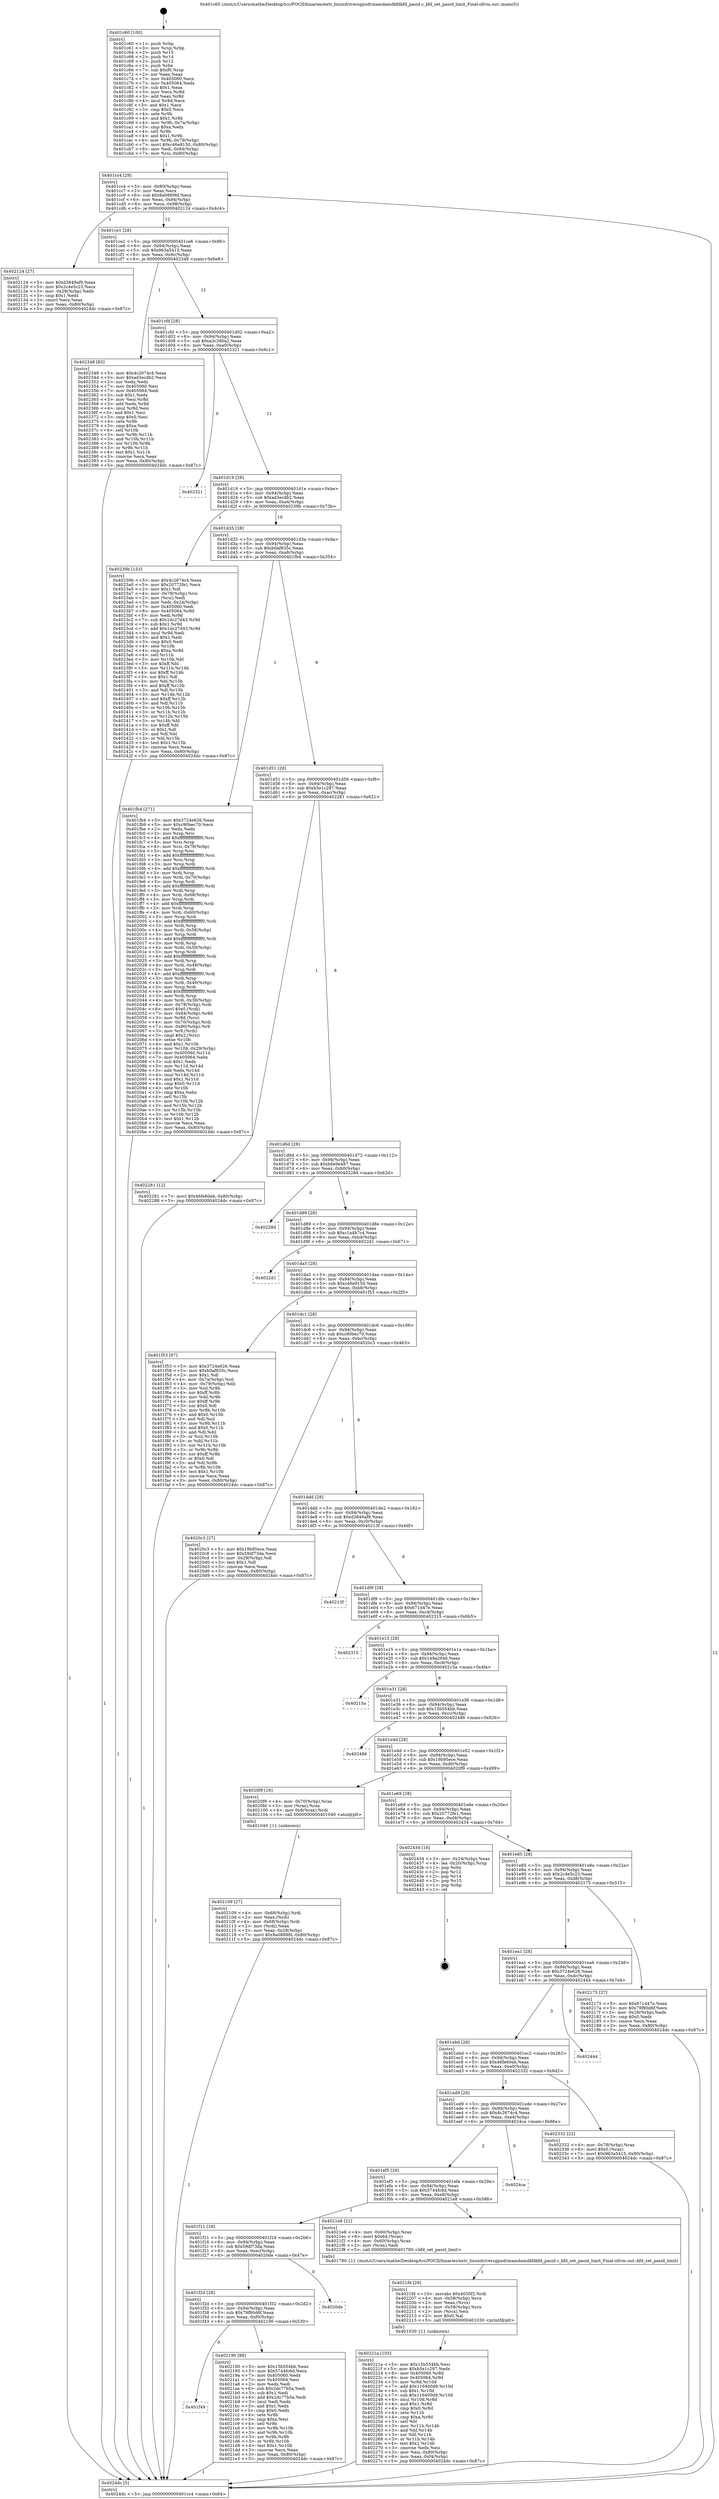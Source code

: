 digraph "0x401c60" {
  label = "0x401c60 (/mnt/c/Users/mathe/Desktop/tcc/POCII/binaries/extr_linuxdriversgpudrmamdamdkfdkfd_pasid.c_kfd_set_pasid_limit_Final-ollvm.out::main(0))"
  labelloc = "t"
  node[shape=record]

  Entry [label="",width=0.3,height=0.3,shape=circle,fillcolor=black,style=filled]
  "0x401cc4" [label="{
     0x401cc4 [29]\l
     | [instrs]\l
     &nbsp;&nbsp;0x401cc4 \<+3\>: mov -0x80(%rbp),%eax\l
     &nbsp;&nbsp;0x401cc7 \<+2\>: mov %eax,%ecx\l
     &nbsp;&nbsp;0x401cc9 \<+6\>: sub $0x8a0889fd,%ecx\l
     &nbsp;&nbsp;0x401ccf \<+6\>: mov %eax,-0x94(%rbp)\l
     &nbsp;&nbsp;0x401cd5 \<+6\>: mov %ecx,-0x98(%rbp)\l
     &nbsp;&nbsp;0x401cdb \<+6\>: je 0000000000402124 \<main+0x4c4\>\l
  }"]
  "0x402124" [label="{
     0x402124 [27]\l
     | [instrs]\l
     &nbsp;&nbsp;0x402124 \<+5\>: mov $0xd3849af9,%eax\l
     &nbsp;&nbsp;0x402129 \<+5\>: mov $0x2c4e5c23,%ecx\l
     &nbsp;&nbsp;0x40212e \<+3\>: mov -0x28(%rbp),%edx\l
     &nbsp;&nbsp;0x402131 \<+3\>: cmp $0x1,%edx\l
     &nbsp;&nbsp;0x402134 \<+3\>: cmovl %ecx,%eax\l
     &nbsp;&nbsp;0x402137 \<+3\>: mov %eax,-0x80(%rbp)\l
     &nbsp;&nbsp;0x40213a \<+5\>: jmp 00000000004024dc \<main+0x87c\>\l
  }"]
  "0x401ce1" [label="{
     0x401ce1 [28]\l
     | [instrs]\l
     &nbsp;&nbsp;0x401ce1 \<+5\>: jmp 0000000000401ce6 \<main+0x86\>\l
     &nbsp;&nbsp;0x401ce6 \<+6\>: mov -0x94(%rbp),%eax\l
     &nbsp;&nbsp;0x401cec \<+5\>: sub $0x963a5415,%eax\l
     &nbsp;&nbsp;0x401cf1 \<+6\>: mov %eax,-0x9c(%rbp)\l
     &nbsp;&nbsp;0x401cf7 \<+6\>: je 0000000000402348 \<main+0x6e8\>\l
  }"]
  Exit [label="",width=0.3,height=0.3,shape=circle,fillcolor=black,style=filled,peripheries=2]
  "0x402348" [label="{
     0x402348 [83]\l
     | [instrs]\l
     &nbsp;&nbsp;0x402348 \<+5\>: mov $0x4c2674c4,%eax\l
     &nbsp;&nbsp;0x40234d \<+5\>: mov $0xad3ecdb2,%ecx\l
     &nbsp;&nbsp;0x402352 \<+2\>: xor %edx,%edx\l
     &nbsp;&nbsp;0x402354 \<+7\>: mov 0x405060,%esi\l
     &nbsp;&nbsp;0x40235b \<+7\>: mov 0x405064,%edi\l
     &nbsp;&nbsp;0x402362 \<+3\>: sub $0x1,%edx\l
     &nbsp;&nbsp;0x402365 \<+3\>: mov %esi,%r8d\l
     &nbsp;&nbsp;0x402368 \<+3\>: add %edx,%r8d\l
     &nbsp;&nbsp;0x40236b \<+4\>: imul %r8d,%esi\l
     &nbsp;&nbsp;0x40236f \<+3\>: and $0x1,%esi\l
     &nbsp;&nbsp;0x402372 \<+3\>: cmp $0x0,%esi\l
     &nbsp;&nbsp;0x402375 \<+4\>: sete %r9b\l
     &nbsp;&nbsp;0x402379 \<+3\>: cmp $0xa,%edi\l
     &nbsp;&nbsp;0x40237c \<+4\>: setl %r10b\l
     &nbsp;&nbsp;0x402380 \<+3\>: mov %r9b,%r11b\l
     &nbsp;&nbsp;0x402383 \<+3\>: and %r10b,%r11b\l
     &nbsp;&nbsp;0x402386 \<+3\>: xor %r10b,%r9b\l
     &nbsp;&nbsp;0x402389 \<+3\>: or %r9b,%r11b\l
     &nbsp;&nbsp;0x40238c \<+4\>: test $0x1,%r11b\l
     &nbsp;&nbsp;0x402390 \<+3\>: cmovne %ecx,%eax\l
     &nbsp;&nbsp;0x402393 \<+3\>: mov %eax,-0x80(%rbp)\l
     &nbsp;&nbsp;0x402396 \<+5\>: jmp 00000000004024dc \<main+0x87c\>\l
  }"]
  "0x401cfd" [label="{
     0x401cfd [28]\l
     | [instrs]\l
     &nbsp;&nbsp;0x401cfd \<+5\>: jmp 0000000000401d02 \<main+0xa2\>\l
     &nbsp;&nbsp;0x401d02 \<+6\>: mov -0x94(%rbp),%eax\l
     &nbsp;&nbsp;0x401d08 \<+5\>: sub $0xa3c3d0a2,%eax\l
     &nbsp;&nbsp;0x401d0d \<+6\>: mov %eax,-0xa0(%rbp)\l
     &nbsp;&nbsp;0x401d13 \<+6\>: je 0000000000402321 \<main+0x6c1\>\l
  }"]
  "0x40221a" [label="{
     0x40221a [103]\l
     | [instrs]\l
     &nbsp;&nbsp;0x40221a \<+5\>: mov $0x15b554bb,%esi\l
     &nbsp;&nbsp;0x40221f \<+5\>: mov $0xb5e1c297,%edx\l
     &nbsp;&nbsp;0x402224 \<+8\>: mov 0x405060,%r8d\l
     &nbsp;&nbsp;0x40222c \<+8\>: mov 0x405064,%r9d\l
     &nbsp;&nbsp;0x402234 \<+3\>: mov %r8d,%r10d\l
     &nbsp;&nbsp;0x402237 \<+7\>: add $0x116400d9,%r10d\l
     &nbsp;&nbsp;0x40223e \<+4\>: sub $0x1,%r10d\l
     &nbsp;&nbsp;0x402242 \<+7\>: sub $0x116400d9,%r10d\l
     &nbsp;&nbsp;0x402249 \<+4\>: imul %r10d,%r8d\l
     &nbsp;&nbsp;0x40224d \<+4\>: and $0x1,%r8d\l
     &nbsp;&nbsp;0x402251 \<+4\>: cmp $0x0,%r8d\l
     &nbsp;&nbsp;0x402255 \<+4\>: sete %r11b\l
     &nbsp;&nbsp;0x402259 \<+4\>: cmp $0xa,%r9d\l
     &nbsp;&nbsp;0x40225d \<+3\>: setl %bl\l
     &nbsp;&nbsp;0x402260 \<+3\>: mov %r11b,%r14b\l
     &nbsp;&nbsp;0x402263 \<+3\>: and %bl,%r14b\l
     &nbsp;&nbsp;0x402266 \<+3\>: xor %bl,%r11b\l
     &nbsp;&nbsp;0x402269 \<+3\>: or %r11b,%r14b\l
     &nbsp;&nbsp;0x40226c \<+4\>: test $0x1,%r14b\l
     &nbsp;&nbsp;0x402270 \<+3\>: cmovne %edx,%esi\l
     &nbsp;&nbsp;0x402273 \<+3\>: mov %esi,-0x80(%rbp)\l
     &nbsp;&nbsp;0x402276 \<+6\>: mov %eax,-0xf4(%rbp)\l
     &nbsp;&nbsp;0x40227c \<+5\>: jmp 00000000004024dc \<main+0x87c\>\l
  }"]
  "0x402321" [label="{
     0x402321\l
  }", style=dashed]
  "0x401d19" [label="{
     0x401d19 [28]\l
     | [instrs]\l
     &nbsp;&nbsp;0x401d19 \<+5\>: jmp 0000000000401d1e \<main+0xbe\>\l
     &nbsp;&nbsp;0x401d1e \<+6\>: mov -0x94(%rbp),%eax\l
     &nbsp;&nbsp;0x401d24 \<+5\>: sub $0xad3ecdb2,%eax\l
     &nbsp;&nbsp;0x401d29 \<+6\>: mov %eax,-0xa4(%rbp)\l
     &nbsp;&nbsp;0x401d2f \<+6\>: je 000000000040239b \<main+0x73b\>\l
  }"]
  "0x4021fd" [label="{
     0x4021fd [29]\l
     | [instrs]\l
     &nbsp;&nbsp;0x4021fd \<+10\>: movabs $0x4030f2,%rdi\l
     &nbsp;&nbsp;0x402207 \<+4\>: mov -0x58(%rbp),%rcx\l
     &nbsp;&nbsp;0x40220b \<+2\>: mov %eax,(%rcx)\l
     &nbsp;&nbsp;0x40220d \<+4\>: mov -0x58(%rbp),%rcx\l
     &nbsp;&nbsp;0x402211 \<+2\>: mov (%rcx),%esi\l
     &nbsp;&nbsp;0x402213 \<+2\>: mov $0x0,%al\l
     &nbsp;&nbsp;0x402215 \<+5\>: call 0000000000401030 \<printf@plt\>\l
     | [calls]\l
     &nbsp;&nbsp;0x401030 \{1\} (unknown)\l
  }"]
  "0x40239b" [label="{
     0x40239b [153]\l
     | [instrs]\l
     &nbsp;&nbsp;0x40239b \<+5\>: mov $0x4c2674c4,%eax\l
     &nbsp;&nbsp;0x4023a0 \<+5\>: mov $0x20772fe1,%ecx\l
     &nbsp;&nbsp;0x4023a5 \<+2\>: mov $0x1,%dl\l
     &nbsp;&nbsp;0x4023a7 \<+4\>: mov -0x78(%rbp),%rsi\l
     &nbsp;&nbsp;0x4023ab \<+2\>: mov (%rsi),%edi\l
     &nbsp;&nbsp;0x4023ad \<+3\>: mov %edi,-0x24(%rbp)\l
     &nbsp;&nbsp;0x4023b0 \<+7\>: mov 0x405060,%edi\l
     &nbsp;&nbsp;0x4023b7 \<+8\>: mov 0x405064,%r8d\l
     &nbsp;&nbsp;0x4023bf \<+3\>: mov %edi,%r9d\l
     &nbsp;&nbsp;0x4023c2 \<+7\>: sub $0x1dc27d43,%r9d\l
     &nbsp;&nbsp;0x4023c9 \<+4\>: sub $0x1,%r9d\l
     &nbsp;&nbsp;0x4023cd \<+7\>: add $0x1dc27d43,%r9d\l
     &nbsp;&nbsp;0x4023d4 \<+4\>: imul %r9d,%edi\l
     &nbsp;&nbsp;0x4023d8 \<+3\>: and $0x1,%edi\l
     &nbsp;&nbsp;0x4023db \<+3\>: cmp $0x0,%edi\l
     &nbsp;&nbsp;0x4023de \<+4\>: sete %r10b\l
     &nbsp;&nbsp;0x4023e2 \<+4\>: cmp $0xa,%r8d\l
     &nbsp;&nbsp;0x4023e6 \<+4\>: setl %r11b\l
     &nbsp;&nbsp;0x4023ea \<+3\>: mov %r10b,%bl\l
     &nbsp;&nbsp;0x4023ed \<+3\>: xor $0xff,%bl\l
     &nbsp;&nbsp;0x4023f0 \<+3\>: mov %r11b,%r14b\l
     &nbsp;&nbsp;0x4023f3 \<+4\>: xor $0xff,%r14b\l
     &nbsp;&nbsp;0x4023f7 \<+3\>: xor $0x1,%dl\l
     &nbsp;&nbsp;0x4023fa \<+3\>: mov %bl,%r15b\l
     &nbsp;&nbsp;0x4023fd \<+4\>: and $0xff,%r15b\l
     &nbsp;&nbsp;0x402401 \<+3\>: and %dl,%r10b\l
     &nbsp;&nbsp;0x402404 \<+3\>: mov %r14b,%r12b\l
     &nbsp;&nbsp;0x402407 \<+4\>: and $0xff,%r12b\l
     &nbsp;&nbsp;0x40240b \<+3\>: and %dl,%r11b\l
     &nbsp;&nbsp;0x40240e \<+3\>: or %r10b,%r15b\l
     &nbsp;&nbsp;0x402411 \<+3\>: or %r11b,%r12b\l
     &nbsp;&nbsp;0x402414 \<+3\>: xor %r12b,%r15b\l
     &nbsp;&nbsp;0x402417 \<+3\>: or %r14b,%bl\l
     &nbsp;&nbsp;0x40241a \<+3\>: xor $0xff,%bl\l
     &nbsp;&nbsp;0x40241d \<+3\>: or $0x1,%dl\l
     &nbsp;&nbsp;0x402420 \<+2\>: and %dl,%bl\l
     &nbsp;&nbsp;0x402422 \<+3\>: or %bl,%r15b\l
     &nbsp;&nbsp;0x402425 \<+4\>: test $0x1,%r15b\l
     &nbsp;&nbsp;0x402429 \<+3\>: cmovne %ecx,%eax\l
     &nbsp;&nbsp;0x40242c \<+3\>: mov %eax,-0x80(%rbp)\l
     &nbsp;&nbsp;0x40242f \<+5\>: jmp 00000000004024dc \<main+0x87c\>\l
  }"]
  "0x401d35" [label="{
     0x401d35 [28]\l
     | [instrs]\l
     &nbsp;&nbsp;0x401d35 \<+5\>: jmp 0000000000401d3a \<main+0xda\>\l
     &nbsp;&nbsp;0x401d3a \<+6\>: mov -0x94(%rbp),%eax\l
     &nbsp;&nbsp;0x401d40 \<+5\>: sub $0xb0af835c,%eax\l
     &nbsp;&nbsp;0x401d45 \<+6\>: mov %eax,-0xa8(%rbp)\l
     &nbsp;&nbsp;0x401d4b \<+6\>: je 0000000000401fb4 \<main+0x354\>\l
  }"]
  "0x401f49" [label="{
     0x401f49\l
  }", style=dashed]
  "0x401fb4" [label="{
     0x401fb4 [271]\l
     | [instrs]\l
     &nbsp;&nbsp;0x401fb4 \<+5\>: mov $0x3724e626,%eax\l
     &nbsp;&nbsp;0x401fb9 \<+5\>: mov $0xc90bec70,%ecx\l
     &nbsp;&nbsp;0x401fbe \<+2\>: xor %edx,%edx\l
     &nbsp;&nbsp;0x401fc0 \<+3\>: mov %rsp,%rsi\l
     &nbsp;&nbsp;0x401fc3 \<+4\>: add $0xfffffffffffffff0,%rsi\l
     &nbsp;&nbsp;0x401fc7 \<+3\>: mov %rsi,%rsp\l
     &nbsp;&nbsp;0x401fca \<+4\>: mov %rsi,-0x78(%rbp)\l
     &nbsp;&nbsp;0x401fce \<+3\>: mov %rsp,%rsi\l
     &nbsp;&nbsp;0x401fd1 \<+4\>: add $0xfffffffffffffff0,%rsi\l
     &nbsp;&nbsp;0x401fd5 \<+3\>: mov %rsi,%rsp\l
     &nbsp;&nbsp;0x401fd8 \<+3\>: mov %rsp,%rdi\l
     &nbsp;&nbsp;0x401fdb \<+4\>: add $0xfffffffffffffff0,%rdi\l
     &nbsp;&nbsp;0x401fdf \<+3\>: mov %rdi,%rsp\l
     &nbsp;&nbsp;0x401fe2 \<+4\>: mov %rdi,-0x70(%rbp)\l
     &nbsp;&nbsp;0x401fe6 \<+3\>: mov %rsp,%rdi\l
     &nbsp;&nbsp;0x401fe9 \<+4\>: add $0xfffffffffffffff0,%rdi\l
     &nbsp;&nbsp;0x401fed \<+3\>: mov %rdi,%rsp\l
     &nbsp;&nbsp;0x401ff0 \<+4\>: mov %rdi,-0x68(%rbp)\l
     &nbsp;&nbsp;0x401ff4 \<+3\>: mov %rsp,%rdi\l
     &nbsp;&nbsp;0x401ff7 \<+4\>: add $0xfffffffffffffff0,%rdi\l
     &nbsp;&nbsp;0x401ffb \<+3\>: mov %rdi,%rsp\l
     &nbsp;&nbsp;0x401ffe \<+4\>: mov %rdi,-0x60(%rbp)\l
     &nbsp;&nbsp;0x402002 \<+3\>: mov %rsp,%rdi\l
     &nbsp;&nbsp;0x402005 \<+4\>: add $0xfffffffffffffff0,%rdi\l
     &nbsp;&nbsp;0x402009 \<+3\>: mov %rdi,%rsp\l
     &nbsp;&nbsp;0x40200c \<+4\>: mov %rdi,-0x58(%rbp)\l
     &nbsp;&nbsp;0x402010 \<+3\>: mov %rsp,%rdi\l
     &nbsp;&nbsp;0x402013 \<+4\>: add $0xfffffffffffffff0,%rdi\l
     &nbsp;&nbsp;0x402017 \<+3\>: mov %rdi,%rsp\l
     &nbsp;&nbsp;0x40201a \<+4\>: mov %rdi,-0x50(%rbp)\l
     &nbsp;&nbsp;0x40201e \<+3\>: mov %rsp,%rdi\l
     &nbsp;&nbsp;0x402021 \<+4\>: add $0xfffffffffffffff0,%rdi\l
     &nbsp;&nbsp;0x402025 \<+3\>: mov %rdi,%rsp\l
     &nbsp;&nbsp;0x402028 \<+4\>: mov %rdi,-0x48(%rbp)\l
     &nbsp;&nbsp;0x40202c \<+3\>: mov %rsp,%rdi\l
     &nbsp;&nbsp;0x40202f \<+4\>: add $0xfffffffffffffff0,%rdi\l
     &nbsp;&nbsp;0x402033 \<+3\>: mov %rdi,%rsp\l
     &nbsp;&nbsp;0x402036 \<+4\>: mov %rdi,-0x40(%rbp)\l
     &nbsp;&nbsp;0x40203a \<+3\>: mov %rsp,%rdi\l
     &nbsp;&nbsp;0x40203d \<+4\>: add $0xfffffffffffffff0,%rdi\l
     &nbsp;&nbsp;0x402041 \<+3\>: mov %rdi,%rsp\l
     &nbsp;&nbsp;0x402044 \<+4\>: mov %rdi,-0x38(%rbp)\l
     &nbsp;&nbsp;0x402048 \<+4\>: mov -0x78(%rbp),%rdi\l
     &nbsp;&nbsp;0x40204c \<+6\>: movl $0x0,(%rdi)\l
     &nbsp;&nbsp;0x402052 \<+7\>: mov -0x84(%rbp),%r8d\l
     &nbsp;&nbsp;0x402059 \<+3\>: mov %r8d,(%rsi)\l
     &nbsp;&nbsp;0x40205c \<+4\>: mov -0x70(%rbp),%rdi\l
     &nbsp;&nbsp;0x402060 \<+7\>: mov -0x90(%rbp),%r9\l
     &nbsp;&nbsp;0x402067 \<+3\>: mov %r9,(%rdi)\l
     &nbsp;&nbsp;0x40206a \<+3\>: cmpl $0x2,(%rsi)\l
     &nbsp;&nbsp;0x40206d \<+4\>: setne %r10b\l
     &nbsp;&nbsp;0x402071 \<+4\>: and $0x1,%r10b\l
     &nbsp;&nbsp;0x402075 \<+4\>: mov %r10b,-0x29(%rbp)\l
     &nbsp;&nbsp;0x402079 \<+8\>: mov 0x405060,%r11d\l
     &nbsp;&nbsp;0x402081 \<+7\>: mov 0x405064,%ebx\l
     &nbsp;&nbsp;0x402088 \<+3\>: sub $0x1,%edx\l
     &nbsp;&nbsp;0x40208b \<+3\>: mov %r11d,%r14d\l
     &nbsp;&nbsp;0x40208e \<+3\>: add %edx,%r14d\l
     &nbsp;&nbsp;0x402091 \<+4\>: imul %r14d,%r11d\l
     &nbsp;&nbsp;0x402095 \<+4\>: and $0x1,%r11d\l
     &nbsp;&nbsp;0x402099 \<+4\>: cmp $0x0,%r11d\l
     &nbsp;&nbsp;0x40209d \<+4\>: sete %r10b\l
     &nbsp;&nbsp;0x4020a1 \<+3\>: cmp $0xa,%ebx\l
     &nbsp;&nbsp;0x4020a4 \<+4\>: setl %r15b\l
     &nbsp;&nbsp;0x4020a8 \<+3\>: mov %r10b,%r12b\l
     &nbsp;&nbsp;0x4020ab \<+3\>: and %r15b,%r12b\l
     &nbsp;&nbsp;0x4020ae \<+3\>: xor %r15b,%r10b\l
     &nbsp;&nbsp;0x4020b1 \<+3\>: or %r10b,%r12b\l
     &nbsp;&nbsp;0x4020b4 \<+4\>: test $0x1,%r12b\l
     &nbsp;&nbsp;0x4020b8 \<+3\>: cmovne %ecx,%eax\l
     &nbsp;&nbsp;0x4020bb \<+3\>: mov %eax,-0x80(%rbp)\l
     &nbsp;&nbsp;0x4020be \<+5\>: jmp 00000000004024dc \<main+0x87c\>\l
  }"]
  "0x401d51" [label="{
     0x401d51 [28]\l
     | [instrs]\l
     &nbsp;&nbsp;0x401d51 \<+5\>: jmp 0000000000401d56 \<main+0xf6\>\l
     &nbsp;&nbsp;0x401d56 \<+6\>: mov -0x94(%rbp),%eax\l
     &nbsp;&nbsp;0x401d5c \<+5\>: sub $0xb5e1c297,%eax\l
     &nbsp;&nbsp;0x401d61 \<+6\>: mov %eax,-0xac(%rbp)\l
     &nbsp;&nbsp;0x401d67 \<+6\>: je 0000000000402281 \<main+0x621\>\l
  }"]
  "0x402190" [label="{
     0x402190 [88]\l
     | [instrs]\l
     &nbsp;&nbsp;0x402190 \<+5\>: mov $0x15b554bb,%eax\l
     &nbsp;&nbsp;0x402195 \<+5\>: mov $0x5744fc6d,%ecx\l
     &nbsp;&nbsp;0x40219a \<+7\>: mov 0x405060,%edx\l
     &nbsp;&nbsp;0x4021a1 \<+7\>: mov 0x405064,%esi\l
     &nbsp;&nbsp;0x4021a8 \<+2\>: mov %edx,%edi\l
     &nbsp;&nbsp;0x4021aa \<+6\>: sub $0x2dc77b5a,%edi\l
     &nbsp;&nbsp;0x4021b0 \<+3\>: sub $0x1,%edi\l
     &nbsp;&nbsp;0x4021b3 \<+6\>: add $0x2dc77b5a,%edi\l
     &nbsp;&nbsp;0x4021b9 \<+3\>: imul %edi,%edx\l
     &nbsp;&nbsp;0x4021bc \<+3\>: and $0x1,%edx\l
     &nbsp;&nbsp;0x4021bf \<+3\>: cmp $0x0,%edx\l
     &nbsp;&nbsp;0x4021c2 \<+4\>: sete %r8b\l
     &nbsp;&nbsp;0x4021c6 \<+3\>: cmp $0xa,%esi\l
     &nbsp;&nbsp;0x4021c9 \<+4\>: setl %r9b\l
     &nbsp;&nbsp;0x4021cd \<+3\>: mov %r8b,%r10b\l
     &nbsp;&nbsp;0x4021d0 \<+3\>: and %r9b,%r10b\l
     &nbsp;&nbsp;0x4021d3 \<+3\>: xor %r9b,%r8b\l
     &nbsp;&nbsp;0x4021d6 \<+3\>: or %r8b,%r10b\l
     &nbsp;&nbsp;0x4021d9 \<+4\>: test $0x1,%r10b\l
     &nbsp;&nbsp;0x4021dd \<+3\>: cmovne %ecx,%eax\l
     &nbsp;&nbsp;0x4021e0 \<+3\>: mov %eax,-0x80(%rbp)\l
     &nbsp;&nbsp;0x4021e3 \<+5\>: jmp 00000000004024dc \<main+0x87c\>\l
  }"]
  "0x402281" [label="{
     0x402281 [12]\l
     | [instrs]\l
     &nbsp;&nbsp;0x402281 \<+7\>: movl $0x46fe60eb,-0x80(%rbp)\l
     &nbsp;&nbsp;0x402288 \<+5\>: jmp 00000000004024dc \<main+0x87c\>\l
  }"]
  "0x401d6d" [label="{
     0x401d6d [28]\l
     | [instrs]\l
     &nbsp;&nbsp;0x401d6d \<+5\>: jmp 0000000000401d72 \<main+0x112\>\l
     &nbsp;&nbsp;0x401d72 \<+6\>: mov -0x94(%rbp),%eax\l
     &nbsp;&nbsp;0x401d78 \<+5\>: sub $0xb6e9e487,%eax\l
     &nbsp;&nbsp;0x401d7d \<+6\>: mov %eax,-0xb0(%rbp)\l
     &nbsp;&nbsp;0x401d83 \<+6\>: je 000000000040228d \<main+0x62d\>\l
  }"]
  "0x401f2d" [label="{
     0x401f2d [28]\l
     | [instrs]\l
     &nbsp;&nbsp;0x401f2d \<+5\>: jmp 0000000000401f32 \<main+0x2d2\>\l
     &nbsp;&nbsp;0x401f32 \<+6\>: mov -0x94(%rbp),%eax\l
     &nbsp;&nbsp;0x401f38 \<+5\>: sub $0x79f80d6f,%eax\l
     &nbsp;&nbsp;0x401f3d \<+6\>: mov %eax,-0xf0(%rbp)\l
     &nbsp;&nbsp;0x401f43 \<+6\>: je 0000000000402190 \<main+0x530\>\l
  }"]
  "0x40228d" [label="{
     0x40228d\l
  }", style=dashed]
  "0x401d89" [label="{
     0x401d89 [28]\l
     | [instrs]\l
     &nbsp;&nbsp;0x401d89 \<+5\>: jmp 0000000000401d8e \<main+0x12e\>\l
     &nbsp;&nbsp;0x401d8e \<+6\>: mov -0x94(%rbp),%eax\l
     &nbsp;&nbsp;0x401d94 \<+5\>: sub $0xc1a4b7c4,%eax\l
     &nbsp;&nbsp;0x401d99 \<+6\>: mov %eax,-0xb4(%rbp)\l
     &nbsp;&nbsp;0x401d9f \<+6\>: je 00000000004022d1 \<main+0x671\>\l
  }"]
  "0x4020de" [label="{
     0x4020de\l
  }", style=dashed]
  "0x4022d1" [label="{
     0x4022d1\l
  }", style=dashed]
  "0x401da5" [label="{
     0x401da5 [28]\l
     | [instrs]\l
     &nbsp;&nbsp;0x401da5 \<+5\>: jmp 0000000000401daa \<main+0x14a\>\l
     &nbsp;&nbsp;0x401daa \<+6\>: mov -0x94(%rbp),%eax\l
     &nbsp;&nbsp;0x401db0 \<+5\>: sub $0xc46e9150,%eax\l
     &nbsp;&nbsp;0x401db5 \<+6\>: mov %eax,-0xb8(%rbp)\l
     &nbsp;&nbsp;0x401dbb \<+6\>: je 0000000000401f53 \<main+0x2f3\>\l
  }"]
  "0x401f11" [label="{
     0x401f11 [28]\l
     | [instrs]\l
     &nbsp;&nbsp;0x401f11 \<+5\>: jmp 0000000000401f16 \<main+0x2b6\>\l
     &nbsp;&nbsp;0x401f16 \<+6\>: mov -0x94(%rbp),%eax\l
     &nbsp;&nbsp;0x401f1c \<+5\>: sub $0x59df73da,%eax\l
     &nbsp;&nbsp;0x401f21 \<+6\>: mov %eax,-0xec(%rbp)\l
     &nbsp;&nbsp;0x401f27 \<+6\>: je 00000000004020de \<main+0x47e\>\l
  }"]
  "0x401f53" [label="{
     0x401f53 [97]\l
     | [instrs]\l
     &nbsp;&nbsp;0x401f53 \<+5\>: mov $0x3724e626,%eax\l
     &nbsp;&nbsp;0x401f58 \<+5\>: mov $0xb0af835c,%ecx\l
     &nbsp;&nbsp;0x401f5d \<+2\>: mov $0x1,%dl\l
     &nbsp;&nbsp;0x401f5f \<+4\>: mov -0x7a(%rbp),%sil\l
     &nbsp;&nbsp;0x401f63 \<+4\>: mov -0x79(%rbp),%dil\l
     &nbsp;&nbsp;0x401f67 \<+3\>: mov %sil,%r8b\l
     &nbsp;&nbsp;0x401f6a \<+4\>: xor $0xff,%r8b\l
     &nbsp;&nbsp;0x401f6e \<+3\>: mov %dil,%r9b\l
     &nbsp;&nbsp;0x401f71 \<+4\>: xor $0xff,%r9b\l
     &nbsp;&nbsp;0x401f75 \<+3\>: xor $0x0,%dl\l
     &nbsp;&nbsp;0x401f78 \<+3\>: mov %r8b,%r10b\l
     &nbsp;&nbsp;0x401f7b \<+4\>: and $0x0,%r10b\l
     &nbsp;&nbsp;0x401f7f \<+3\>: and %dl,%sil\l
     &nbsp;&nbsp;0x401f82 \<+3\>: mov %r9b,%r11b\l
     &nbsp;&nbsp;0x401f85 \<+4\>: and $0x0,%r11b\l
     &nbsp;&nbsp;0x401f89 \<+3\>: and %dl,%dil\l
     &nbsp;&nbsp;0x401f8c \<+3\>: or %sil,%r10b\l
     &nbsp;&nbsp;0x401f8f \<+3\>: or %dil,%r11b\l
     &nbsp;&nbsp;0x401f92 \<+3\>: xor %r11b,%r10b\l
     &nbsp;&nbsp;0x401f95 \<+3\>: or %r9b,%r8b\l
     &nbsp;&nbsp;0x401f98 \<+4\>: xor $0xff,%r8b\l
     &nbsp;&nbsp;0x401f9c \<+3\>: or $0x0,%dl\l
     &nbsp;&nbsp;0x401f9f \<+3\>: and %dl,%r8b\l
     &nbsp;&nbsp;0x401fa2 \<+3\>: or %r8b,%r10b\l
     &nbsp;&nbsp;0x401fa5 \<+4\>: test $0x1,%r10b\l
     &nbsp;&nbsp;0x401fa9 \<+3\>: cmovne %ecx,%eax\l
     &nbsp;&nbsp;0x401fac \<+3\>: mov %eax,-0x80(%rbp)\l
     &nbsp;&nbsp;0x401faf \<+5\>: jmp 00000000004024dc \<main+0x87c\>\l
  }"]
  "0x401dc1" [label="{
     0x401dc1 [28]\l
     | [instrs]\l
     &nbsp;&nbsp;0x401dc1 \<+5\>: jmp 0000000000401dc6 \<main+0x166\>\l
     &nbsp;&nbsp;0x401dc6 \<+6\>: mov -0x94(%rbp),%eax\l
     &nbsp;&nbsp;0x401dcc \<+5\>: sub $0xc90bec70,%eax\l
     &nbsp;&nbsp;0x401dd1 \<+6\>: mov %eax,-0xbc(%rbp)\l
     &nbsp;&nbsp;0x401dd7 \<+6\>: je 00000000004020c3 \<main+0x463\>\l
  }"]
  "0x4024dc" [label="{
     0x4024dc [5]\l
     | [instrs]\l
     &nbsp;&nbsp;0x4024dc \<+5\>: jmp 0000000000401cc4 \<main+0x64\>\l
  }"]
  "0x401c60" [label="{
     0x401c60 [100]\l
     | [instrs]\l
     &nbsp;&nbsp;0x401c60 \<+1\>: push %rbp\l
     &nbsp;&nbsp;0x401c61 \<+3\>: mov %rsp,%rbp\l
     &nbsp;&nbsp;0x401c64 \<+2\>: push %r15\l
     &nbsp;&nbsp;0x401c66 \<+2\>: push %r14\l
     &nbsp;&nbsp;0x401c68 \<+2\>: push %r12\l
     &nbsp;&nbsp;0x401c6a \<+1\>: push %rbx\l
     &nbsp;&nbsp;0x401c6b \<+7\>: sub $0xf0,%rsp\l
     &nbsp;&nbsp;0x401c72 \<+2\>: xor %eax,%eax\l
     &nbsp;&nbsp;0x401c74 \<+7\>: mov 0x405060,%ecx\l
     &nbsp;&nbsp;0x401c7b \<+7\>: mov 0x405064,%edx\l
     &nbsp;&nbsp;0x401c82 \<+3\>: sub $0x1,%eax\l
     &nbsp;&nbsp;0x401c85 \<+3\>: mov %ecx,%r8d\l
     &nbsp;&nbsp;0x401c88 \<+3\>: add %eax,%r8d\l
     &nbsp;&nbsp;0x401c8b \<+4\>: imul %r8d,%ecx\l
     &nbsp;&nbsp;0x401c8f \<+3\>: and $0x1,%ecx\l
     &nbsp;&nbsp;0x401c92 \<+3\>: cmp $0x0,%ecx\l
     &nbsp;&nbsp;0x401c95 \<+4\>: sete %r9b\l
     &nbsp;&nbsp;0x401c99 \<+4\>: and $0x1,%r9b\l
     &nbsp;&nbsp;0x401c9d \<+4\>: mov %r9b,-0x7a(%rbp)\l
     &nbsp;&nbsp;0x401ca1 \<+3\>: cmp $0xa,%edx\l
     &nbsp;&nbsp;0x401ca4 \<+4\>: setl %r9b\l
     &nbsp;&nbsp;0x401ca8 \<+4\>: and $0x1,%r9b\l
     &nbsp;&nbsp;0x401cac \<+4\>: mov %r9b,-0x79(%rbp)\l
     &nbsp;&nbsp;0x401cb0 \<+7\>: movl $0xc46e9150,-0x80(%rbp)\l
     &nbsp;&nbsp;0x401cb7 \<+6\>: mov %edi,-0x84(%rbp)\l
     &nbsp;&nbsp;0x401cbd \<+7\>: mov %rsi,-0x90(%rbp)\l
  }"]
  "0x4021e8" [label="{
     0x4021e8 [21]\l
     | [instrs]\l
     &nbsp;&nbsp;0x4021e8 \<+4\>: mov -0x60(%rbp),%rax\l
     &nbsp;&nbsp;0x4021ec \<+6\>: movl $0x64,(%rax)\l
     &nbsp;&nbsp;0x4021f2 \<+4\>: mov -0x60(%rbp),%rax\l
     &nbsp;&nbsp;0x4021f6 \<+2\>: mov (%rax),%edi\l
     &nbsp;&nbsp;0x4021f8 \<+5\>: call 0000000000401780 \<kfd_set_pasid_limit\>\l
     | [calls]\l
     &nbsp;&nbsp;0x401780 \{1\} (/mnt/c/Users/mathe/Desktop/tcc/POCII/binaries/extr_linuxdriversgpudrmamdamdkfdkfd_pasid.c_kfd_set_pasid_limit_Final-ollvm.out::kfd_set_pasid_limit)\l
  }"]
  "0x401ef5" [label="{
     0x401ef5 [28]\l
     | [instrs]\l
     &nbsp;&nbsp;0x401ef5 \<+5\>: jmp 0000000000401efa \<main+0x29a\>\l
     &nbsp;&nbsp;0x401efa \<+6\>: mov -0x94(%rbp),%eax\l
     &nbsp;&nbsp;0x401f00 \<+5\>: sub $0x5744fc6d,%eax\l
     &nbsp;&nbsp;0x401f05 \<+6\>: mov %eax,-0xe8(%rbp)\l
     &nbsp;&nbsp;0x401f0b \<+6\>: je 00000000004021e8 \<main+0x588\>\l
  }"]
  "0x4020c3" [label="{
     0x4020c3 [27]\l
     | [instrs]\l
     &nbsp;&nbsp;0x4020c3 \<+5\>: mov $0x19b95ece,%eax\l
     &nbsp;&nbsp;0x4020c8 \<+5\>: mov $0x59df73da,%ecx\l
     &nbsp;&nbsp;0x4020cd \<+3\>: mov -0x29(%rbp),%dl\l
     &nbsp;&nbsp;0x4020d0 \<+3\>: test $0x1,%dl\l
     &nbsp;&nbsp;0x4020d3 \<+3\>: cmovne %ecx,%eax\l
     &nbsp;&nbsp;0x4020d6 \<+3\>: mov %eax,-0x80(%rbp)\l
     &nbsp;&nbsp;0x4020d9 \<+5\>: jmp 00000000004024dc \<main+0x87c\>\l
  }"]
  "0x401ddd" [label="{
     0x401ddd [28]\l
     | [instrs]\l
     &nbsp;&nbsp;0x401ddd \<+5\>: jmp 0000000000401de2 \<main+0x182\>\l
     &nbsp;&nbsp;0x401de2 \<+6\>: mov -0x94(%rbp),%eax\l
     &nbsp;&nbsp;0x401de8 \<+5\>: sub $0xd3849af9,%eax\l
     &nbsp;&nbsp;0x401ded \<+6\>: mov %eax,-0xc0(%rbp)\l
     &nbsp;&nbsp;0x401df3 \<+6\>: je 000000000040213f \<main+0x4df\>\l
  }"]
  "0x4024ca" [label="{
     0x4024ca\l
  }", style=dashed]
  "0x40213f" [label="{
     0x40213f\l
  }", style=dashed]
  "0x401df9" [label="{
     0x401df9 [28]\l
     | [instrs]\l
     &nbsp;&nbsp;0x401df9 \<+5\>: jmp 0000000000401dfe \<main+0x19e\>\l
     &nbsp;&nbsp;0x401dfe \<+6\>: mov -0x94(%rbp),%eax\l
     &nbsp;&nbsp;0x401e04 \<+5\>: sub $0x671d47e,%eax\l
     &nbsp;&nbsp;0x401e09 \<+6\>: mov %eax,-0xc4(%rbp)\l
     &nbsp;&nbsp;0x401e0f \<+6\>: je 0000000000402315 \<main+0x6b5\>\l
  }"]
  "0x401ed9" [label="{
     0x401ed9 [28]\l
     | [instrs]\l
     &nbsp;&nbsp;0x401ed9 \<+5\>: jmp 0000000000401ede \<main+0x27e\>\l
     &nbsp;&nbsp;0x401ede \<+6\>: mov -0x94(%rbp),%eax\l
     &nbsp;&nbsp;0x401ee4 \<+5\>: sub $0x4c2674c4,%eax\l
     &nbsp;&nbsp;0x401ee9 \<+6\>: mov %eax,-0xe4(%rbp)\l
     &nbsp;&nbsp;0x401eef \<+6\>: je 00000000004024ca \<main+0x86a\>\l
  }"]
  "0x402315" [label="{
     0x402315\l
  }", style=dashed]
  "0x401e15" [label="{
     0x401e15 [28]\l
     | [instrs]\l
     &nbsp;&nbsp;0x401e15 \<+5\>: jmp 0000000000401e1a \<main+0x1ba\>\l
     &nbsp;&nbsp;0x401e1a \<+6\>: mov -0x94(%rbp),%eax\l
     &nbsp;&nbsp;0x401e20 \<+5\>: sub $0x149a2946,%eax\l
     &nbsp;&nbsp;0x401e25 \<+6\>: mov %eax,-0xc8(%rbp)\l
     &nbsp;&nbsp;0x401e2b \<+6\>: je 000000000040215a \<main+0x4fa\>\l
  }"]
  "0x402332" [label="{
     0x402332 [22]\l
     | [instrs]\l
     &nbsp;&nbsp;0x402332 \<+4\>: mov -0x78(%rbp),%rax\l
     &nbsp;&nbsp;0x402336 \<+6\>: movl $0x0,(%rax)\l
     &nbsp;&nbsp;0x40233c \<+7\>: movl $0x963a5415,-0x80(%rbp)\l
     &nbsp;&nbsp;0x402343 \<+5\>: jmp 00000000004024dc \<main+0x87c\>\l
  }"]
  "0x40215a" [label="{
     0x40215a\l
  }", style=dashed]
  "0x401e31" [label="{
     0x401e31 [28]\l
     | [instrs]\l
     &nbsp;&nbsp;0x401e31 \<+5\>: jmp 0000000000401e36 \<main+0x1d6\>\l
     &nbsp;&nbsp;0x401e36 \<+6\>: mov -0x94(%rbp),%eax\l
     &nbsp;&nbsp;0x401e3c \<+5\>: sub $0x15b554bb,%eax\l
     &nbsp;&nbsp;0x401e41 \<+6\>: mov %eax,-0xcc(%rbp)\l
     &nbsp;&nbsp;0x401e47 \<+6\>: je 0000000000402486 \<main+0x826\>\l
  }"]
  "0x401ebd" [label="{
     0x401ebd [28]\l
     | [instrs]\l
     &nbsp;&nbsp;0x401ebd \<+5\>: jmp 0000000000401ec2 \<main+0x262\>\l
     &nbsp;&nbsp;0x401ec2 \<+6\>: mov -0x94(%rbp),%eax\l
     &nbsp;&nbsp;0x401ec8 \<+5\>: sub $0x46fe60eb,%eax\l
     &nbsp;&nbsp;0x401ecd \<+6\>: mov %eax,-0xe0(%rbp)\l
     &nbsp;&nbsp;0x401ed3 \<+6\>: je 0000000000402332 \<main+0x6d2\>\l
  }"]
  "0x402486" [label="{
     0x402486\l
  }", style=dashed]
  "0x401e4d" [label="{
     0x401e4d [28]\l
     | [instrs]\l
     &nbsp;&nbsp;0x401e4d \<+5\>: jmp 0000000000401e52 \<main+0x1f2\>\l
     &nbsp;&nbsp;0x401e52 \<+6\>: mov -0x94(%rbp),%eax\l
     &nbsp;&nbsp;0x401e58 \<+5\>: sub $0x19b95ece,%eax\l
     &nbsp;&nbsp;0x401e5d \<+6\>: mov %eax,-0xd0(%rbp)\l
     &nbsp;&nbsp;0x401e63 \<+6\>: je 00000000004020f9 \<main+0x499\>\l
  }"]
  "0x402444" [label="{
     0x402444\l
  }", style=dashed]
  "0x4020f9" [label="{
     0x4020f9 [16]\l
     | [instrs]\l
     &nbsp;&nbsp;0x4020f9 \<+4\>: mov -0x70(%rbp),%rax\l
     &nbsp;&nbsp;0x4020fd \<+3\>: mov (%rax),%rax\l
     &nbsp;&nbsp;0x402100 \<+4\>: mov 0x8(%rax),%rdi\l
     &nbsp;&nbsp;0x402104 \<+5\>: call 0000000000401040 \<atoi@plt\>\l
     | [calls]\l
     &nbsp;&nbsp;0x401040 \{1\} (unknown)\l
  }"]
  "0x401e69" [label="{
     0x401e69 [28]\l
     | [instrs]\l
     &nbsp;&nbsp;0x401e69 \<+5\>: jmp 0000000000401e6e \<main+0x20e\>\l
     &nbsp;&nbsp;0x401e6e \<+6\>: mov -0x94(%rbp),%eax\l
     &nbsp;&nbsp;0x401e74 \<+5\>: sub $0x20772fe1,%eax\l
     &nbsp;&nbsp;0x401e79 \<+6\>: mov %eax,-0xd4(%rbp)\l
     &nbsp;&nbsp;0x401e7f \<+6\>: je 0000000000402434 \<main+0x7d4\>\l
  }"]
  "0x402109" [label="{
     0x402109 [27]\l
     | [instrs]\l
     &nbsp;&nbsp;0x402109 \<+4\>: mov -0x68(%rbp),%rdi\l
     &nbsp;&nbsp;0x40210d \<+2\>: mov %eax,(%rdi)\l
     &nbsp;&nbsp;0x40210f \<+4\>: mov -0x68(%rbp),%rdi\l
     &nbsp;&nbsp;0x402113 \<+2\>: mov (%rdi),%eax\l
     &nbsp;&nbsp;0x402115 \<+3\>: mov %eax,-0x28(%rbp)\l
     &nbsp;&nbsp;0x402118 \<+7\>: movl $0x8a0889fd,-0x80(%rbp)\l
     &nbsp;&nbsp;0x40211f \<+5\>: jmp 00000000004024dc \<main+0x87c\>\l
  }"]
  "0x401ea1" [label="{
     0x401ea1 [28]\l
     | [instrs]\l
     &nbsp;&nbsp;0x401ea1 \<+5\>: jmp 0000000000401ea6 \<main+0x246\>\l
     &nbsp;&nbsp;0x401ea6 \<+6\>: mov -0x94(%rbp),%eax\l
     &nbsp;&nbsp;0x401eac \<+5\>: sub $0x3724e626,%eax\l
     &nbsp;&nbsp;0x401eb1 \<+6\>: mov %eax,-0xdc(%rbp)\l
     &nbsp;&nbsp;0x401eb7 \<+6\>: je 0000000000402444 \<main+0x7e4\>\l
  }"]
  "0x402434" [label="{
     0x402434 [16]\l
     | [instrs]\l
     &nbsp;&nbsp;0x402434 \<+3\>: mov -0x24(%rbp),%eax\l
     &nbsp;&nbsp;0x402437 \<+4\>: lea -0x20(%rbp),%rsp\l
     &nbsp;&nbsp;0x40243b \<+1\>: pop %rbx\l
     &nbsp;&nbsp;0x40243c \<+2\>: pop %r12\l
     &nbsp;&nbsp;0x40243e \<+2\>: pop %r14\l
     &nbsp;&nbsp;0x402440 \<+2\>: pop %r15\l
     &nbsp;&nbsp;0x402442 \<+1\>: pop %rbp\l
     &nbsp;&nbsp;0x402443 \<+1\>: ret\l
  }"]
  "0x401e85" [label="{
     0x401e85 [28]\l
     | [instrs]\l
     &nbsp;&nbsp;0x401e85 \<+5\>: jmp 0000000000401e8a \<main+0x22a\>\l
     &nbsp;&nbsp;0x401e8a \<+6\>: mov -0x94(%rbp),%eax\l
     &nbsp;&nbsp;0x401e90 \<+5\>: sub $0x2c4e5c23,%eax\l
     &nbsp;&nbsp;0x401e95 \<+6\>: mov %eax,-0xd8(%rbp)\l
     &nbsp;&nbsp;0x401e9b \<+6\>: je 0000000000402175 \<main+0x515\>\l
  }"]
  "0x402175" [label="{
     0x402175 [27]\l
     | [instrs]\l
     &nbsp;&nbsp;0x402175 \<+5\>: mov $0x671d47e,%eax\l
     &nbsp;&nbsp;0x40217a \<+5\>: mov $0x79f80d6f,%ecx\l
     &nbsp;&nbsp;0x40217f \<+3\>: mov -0x28(%rbp),%edx\l
     &nbsp;&nbsp;0x402182 \<+3\>: cmp $0x0,%edx\l
     &nbsp;&nbsp;0x402185 \<+3\>: cmove %ecx,%eax\l
     &nbsp;&nbsp;0x402188 \<+3\>: mov %eax,-0x80(%rbp)\l
     &nbsp;&nbsp;0x40218b \<+5\>: jmp 00000000004024dc \<main+0x87c\>\l
  }"]
  Entry -> "0x401c60" [label=" 1"]
  "0x401cc4" -> "0x402124" [label=" 1"]
  "0x401cc4" -> "0x401ce1" [label=" 12"]
  "0x402434" -> Exit [label=" 1"]
  "0x401ce1" -> "0x402348" [label=" 1"]
  "0x401ce1" -> "0x401cfd" [label=" 11"]
  "0x40239b" -> "0x4024dc" [label=" 1"]
  "0x401cfd" -> "0x402321" [label=" 0"]
  "0x401cfd" -> "0x401d19" [label=" 11"]
  "0x402348" -> "0x4024dc" [label=" 1"]
  "0x401d19" -> "0x40239b" [label=" 1"]
  "0x401d19" -> "0x401d35" [label=" 10"]
  "0x402332" -> "0x4024dc" [label=" 1"]
  "0x401d35" -> "0x401fb4" [label=" 1"]
  "0x401d35" -> "0x401d51" [label=" 9"]
  "0x402281" -> "0x4024dc" [label=" 1"]
  "0x401d51" -> "0x402281" [label=" 1"]
  "0x401d51" -> "0x401d6d" [label=" 8"]
  "0x40221a" -> "0x4024dc" [label=" 1"]
  "0x401d6d" -> "0x40228d" [label=" 0"]
  "0x401d6d" -> "0x401d89" [label=" 8"]
  "0x4021e8" -> "0x4021fd" [label=" 1"]
  "0x401d89" -> "0x4022d1" [label=" 0"]
  "0x401d89" -> "0x401da5" [label=" 8"]
  "0x402190" -> "0x4024dc" [label=" 1"]
  "0x401da5" -> "0x401f53" [label=" 1"]
  "0x401da5" -> "0x401dc1" [label=" 7"]
  "0x401f53" -> "0x4024dc" [label=" 1"]
  "0x401c60" -> "0x401cc4" [label=" 1"]
  "0x4024dc" -> "0x401cc4" [label=" 12"]
  "0x401f2d" -> "0x402190" [label=" 1"]
  "0x401fb4" -> "0x4024dc" [label=" 1"]
  "0x4021fd" -> "0x40221a" [label=" 1"]
  "0x401dc1" -> "0x4020c3" [label=" 1"]
  "0x401dc1" -> "0x401ddd" [label=" 6"]
  "0x4020c3" -> "0x4024dc" [label=" 1"]
  "0x401f11" -> "0x4020de" [label=" 0"]
  "0x401ddd" -> "0x40213f" [label=" 0"]
  "0x401ddd" -> "0x401df9" [label=" 6"]
  "0x401f2d" -> "0x401f49" [label=" 0"]
  "0x401df9" -> "0x402315" [label=" 0"]
  "0x401df9" -> "0x401e15" [label=" 6"]
  "0x401ef5" -> "0x4021e8" [label=" 1"]
  "0x401e15" -> "0x40215a" [label=" 0"]
  "0x401e15" -> "0x401e31" [label=" 6"]
  "0x401f11" -> "0x401f2d" [label=" 1"]
  "0x401e31" -> "0x402486" [label=" 0"]
  "0x401e31" -> "0x401e4d" [label=" 6"]
  "0x401ed9" -> "0x4024ca" [label=" 0"]
  "0x401e4d" -> "0x4020f9" [label=" 1"]
  "0x401e4d" -> "0x401e69" [label=" 5"]
  "0x4020f9" -> "0x402109" [label=" 1"]
  "0x402109" -> "0x4024dc" [label=" 1"]
  "0x402124" -> "0x4024dc" [label=" 1"]
  "0x401ef5" -> "0x401f11" [label=" 1"]
  "0x401e69" -> "0x402434" [label=" 1"]
  "0x401e69" -> "0x401e85" [label=" 4"]
  "0x401ebd" -> "0x402332" [label=" 1"]
  "0x401e85" -> "0x402175" [label=" 1"]
  "0x401e85" -> "0x401ea1" [label=" 3"]
  "0x402175" -> "0x4024dc" [label=" 1"]
  "0x401ebd" -> "0x401ed9" [label=" 2"]
  "0x401ea1" -> "0x402444" [label=" 0"]
  "0x401ea1" -> "0x401ebd" [label=" 3"]
  "0x401ed9" -> "0x401ef5" [label=" 2"]
}
